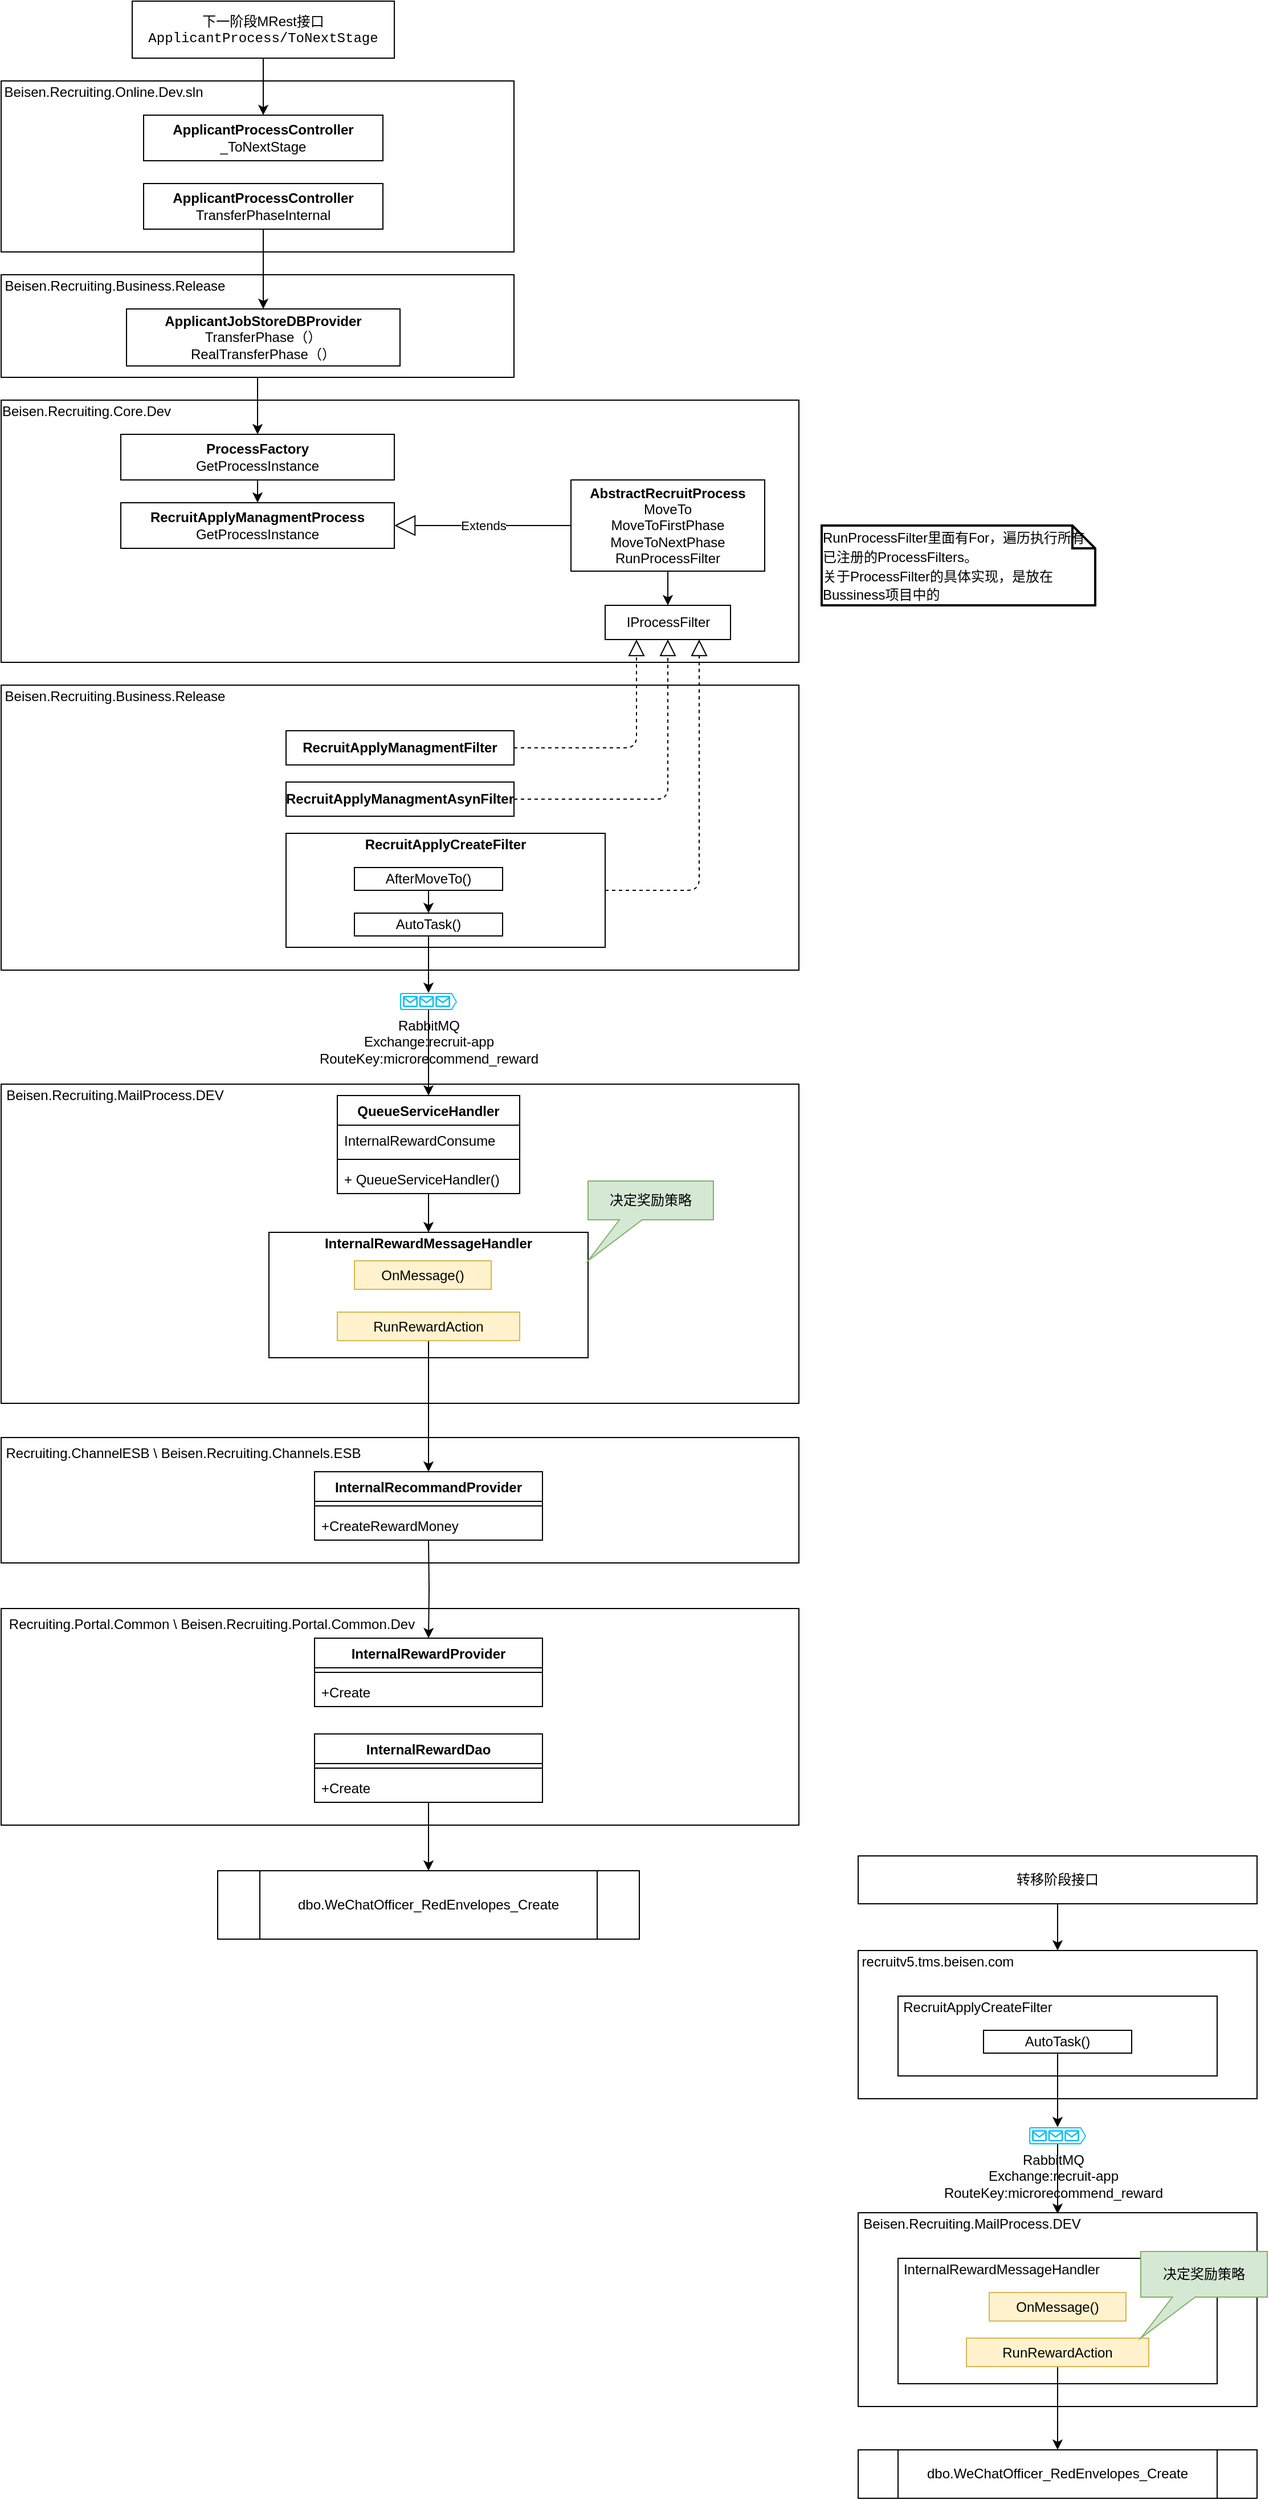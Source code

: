 <mxfile version="13.9.9" type="github">
  <diagram id="znxqZrtz4kE08w6qVu8f" name="Page-1">
    <mxGraphModel dx="1409" dy="839" grid="0" gridSize="10" guides="1" tooltips="1" connect="1" arrows="1" fold="1" page="1" pageScale="1" pageWidth="1654" pageHeight="2336" math="0" shadow="0">
      <root>
        <mxCell id="0" />
        <mxCell id="1" parent="0" />
        <mxCell id="SDlLuCLr8LUadrgbDDv_-16" value="" style="whiteSpace=wrap;html=1;" vertex="1" parent="1">
          <mxGeometry x="1182" y="1800" width="350" height="130" as="geometry" />
        </mxCell>
        <mxCell id="GR9TSndTyU79bXKK3APz-1" value="下一阶段MRest接口&lt;br&gt;&lt;span style=&quot;font-family: &amp;#34;consolas&amp;#34; , &amp;#34;lucida console&amp;#34; , &amp;#34;courier new&amp;#34; , monospace ; text-align: left&quot;&gt;ApplicantProcess/ToNextStage&lt;/span&gt;" style="whiteSpace=wrap;html=1;" parent="1" vertex="1">
          <mxGeometry x="545" y="90" width="230" height="50" as="geometry" />
        </mxCell>
        <mxCell id="GR9TSndTyU79bXKK3APz-2" value="" style="whiteSpace=wrap;html=1;" parent="1" vertex="1">
          <mxGeometry x="430" y="160" width="450" height="150" as="geometry" />
        </mxCell>
        <mxCell id="GR9TSndTyU79bXKK3APz-3" value="Beisen.Recruiting.Online.Dev.sln" style="text;html=1;strokeColor=none;fillColor=none;align=center;verticalAlign=middle;whiteSpace=wrap;" parent="1" vertex="1">
          <mxGeometry x="430" y="160" width="180" height="20" as="geometry" />
        </mxCell>
        <mxCell id="GR9TSndTyU79bXKK3APz-4" value="&lt;b&gt;ApplicantProcessController&lt;/b&gt;&lt;br&gt;_ToNextStage" style="whiteSpace=wrap;html=1;" parent="1" vertex="1">
          <mxGeometry x="555" y="190" width="210" height="40" as="geometry" />
        </mxCell>
        <mxCell id="GR9TSndTyU79bXKK3APz-5" value="&lt;b&gt;ApplicantProcessController&lt;/b&gt;&lt;br&gt;TransferPhaseInternal" style="whiteSpace=wrap;html=1;" parent="1" vertex="1">
          <mxGeometry x="555" y="250" width="210" height="40" as="geometry" />
        </mxCell>
        <mxCell id="GR9TSndTyU79bXKK3APz-6" value="" style="whiteSpace=wrap;html=1;" parent="1" vertex="1">
          <mxGeometry x="430" y="330" width="450" height="90" as="geometry" />
        </mxCell>
        <mxCell id="GR9TSndTyU79bXKK3APz-7" value="Beisen.Recruiting.Business.Release" style="text;html=1;strokeColor=none;fillColor=none;align=center;verticalAlign=middle;whiteSpace=wrap;" parent="1" vertex="1">
          <mxGeometry x="430" y="330" width="200" height="20" as="geometry" />
        </mxCell>
        <mxCell id="GR9TSndTyU79bXKK3APz-8" value="&lt;b&gt;ApplicantJobStoreDBProvider&lt;/b&gt;&lt;br&gt;TransferPhase（）&lt;br&gt;RealTransferPhase（）" style="whiteSpace=wrap;html=1;" parent="1" vertex="1">
          <mxGeometry x="540" y="360" width="240" height="50" as="geometry" />
        </mxCell>
        <mxCell id="GR9TSndTyU79bXKK3APz-9" value="" style="whiteSpace=wrap;html=1;" parent="1" vertex="1">
          <mxGeometry x="430" y="440" width="700" height="230" as="geometry" />
        </mxCell>
        <mxCell id="GR9TSndTyU79bXKK3APz-10" value="Beisen.Recruiting.Core.Dev" style="text;html=1;strokeColor=none;fillColor=none;align=center;verticalAlign=middle;whiteSpace=wrap;" parent="1" vertex="1">
          <mxGeometry x="430" y="440" width="150" height="20" as="geometry" />
        </mxCell>
        <mxCell id="GR9TSndTyU79bXKK3APz-47" style="edgeStyle=orthogonalEdgeStyle;orthogonalLoop=1;jettySize=auto;html=1;exitX=0.5;exitY=1;exitDx=0;exitDy=0;entryX=0.5;entryY=0;entryDx=0;entryDy=0;" parent="1" source="GR9TSndTyU79bXKK3APz-11" target="GR9TSndTyU79bXKK3APz-12" edge="1">
          <mxGeometry relative="1" as="geometry" />
        </mxCell>
        <mxCell id="GR9TSndTyU79bXKK3APz-11" value="&lt;b&gt;ProcessFactory&lt;/b&gt;&lt;br&gt;GetProcessInstance" style="whiteSpace=wrap;html=1;" parent="1" vertex="1">
          <mxGeometry x="535" y="470" width="240" height="40" as="geometry" />
        </mxCell>
        <mxCell id="GR9TSndTyU79bXKK3APz-12" value="&lt;b&gt;RecruitApplyManagmentProcess&lt;/b&gt;&lt;br&gt;GetProcessInstance" style="whiteSpace=wrap;html=1;" parent="1" vertex="1">
          <mxGeometry x="535" y="530" width="240" height="40" as="geometry" />
        </mxCell>
        <mxCell id="GR9TSndTyU79bXKK3APz-16" style="edgeStyle=orthogonalEdgeStyle;orthogonalLoop=1;jettySize=auto;html=1;exitX=0.5;exitY=1;exitDx=0;exitDy=0;entryX=0.5;entryY=0;entryDx=0;entryDy=0;" parent="1" source="GR9TSndTyU79bXKK3APz-13" target="GR9TSndTyU79bXKK3APz-15" edge="1">
          <mxGeometry relative="1" as="geometry" />
        </mxCell>
        <mxCell id="GR9TSndTyU79bXKK3APz-13" value="&lt;b&gt;AbstractRecruitProcess&lt;br&gt;&lt;/b&gt;MoveTo&lt;br&gt;MoveToFirstPhase&lt;br&gt;MoveToNextPhase&lt;br&gt;RunProcessFilter" style="whiteSpace=wrap;html=1;" parent="1" vertex="1">
          <mxGeometry x="930" y="510" width="170" height="80" as="geometry" />
        </mxCell>
        <mxCell id="GR9TSndTyU79bXKK3APz-14" value="Extends" style="endArrow=block;endSize=16;endFill=0;html=1;entryX=1;entryY=0.5;entryDx=0;entryDy=0;exitX=0;exitY=0.5;exitDx=0;exitDy=0;" parent="1" source="GR9TSndTyU79bXKK3APz-13" target="GR9TSndTyU79bXKK3APz-12" edge="1">
          <mxGeometry width="160" relative="1" as="geometry">
            <mxPoint x="190" y="550" as="sourcePoint" />
            <mxPoint x="350" y="550" as="targetPoint" />
          </mxGeometry>
        </mxCell>
        <mxCell id="GR9TSndTyU79bXKK3APz-15" value="IProcessFilter" style="html=1;" parent="1" vertex="1">
          <mxGeometry x="960" y="620" width="110" height="30" as="geometry" />
        </mxCell>
        <mxCell id="GR9TSndTyU79bXKK3APz-17" value="&lt;div style=&quot;text-align: left&quot;&gt;&lt;span style=&quot;font-size: 12px ; color: rgb(0 , 0 , 0)&quot;&gt;RunProcessFilter里面有For，遍历执行所有已注册的ProcessFilters。&lt;/span&gt;&lt;/div&gt;&lt;font color=&quot;#000000&quot;&gt;&lt;div style=&quot;text-align: left&quot;&gt;&lt;span style=&quot;font-size: 12px&quot;&gt;关于ProcessFilter的具体实现，是放在Bussiness项目中的&lt;/span&gt;&lt;/div&gt;&lt;/font&gt;" style="shape=note;strokeWidth=2;fontSize=14;size=20;whiteSpace=wrap;html=1;" parent="1" vertex="1">
          <mxGeometry x="1150" y="550" width="240" height="70" as="geometry" />
        </mxCell>
        <mxCell id="GR9TSndTyU79bXKK3APz-18" value="" style="whiteSpace=wrap;html=1;" parent="1" vertex="1">
          <mxGeometry x="430" y="690" width="700" height="250" as="geometry" />
        </mxCell>
        <mxCell id="GR9TSndTyU79bXKK3APz-19" value="Beisen.Recruiting.Business.Release" style="text;html=1;strokeColor=none;fillColor=none;align=center;verticalAlign=middle;whiteSpace=wrap;" parent="1" vertex="1">
          <mxGeometry x="430" y="690" width="200" height="20" as="geometry" />
        </mxCell>
        <mxCell id="GR9TSndTyU79bXKK3APz-20" value="&lt;span&gt;&lt;b&gt;RecruitApplyManagmentAsynFilter&lt;/b&gt;&lt;/span&gt;" style="whiteSpace=wrap;html=1;" parent="1" vertex="1">
          <mxGeometry x="680" y="775" width="200" height="30" as="geometry" />
        </mxCell>
        <mxCell id="GR9TSndTyU79bXKK3APz-21" value="&lt;b&gt;RecruitApplyManagmentFilter&lt;/b&gt;" style="whiteSpace=wrap;html=1;" parent="1" vertex="1">
          <mxGeometry x="680" y="730" width="200" height="30" as="geometry" />
        </mxCell>
        <mxCell id="GR9TSndTyU79bXKK3APz-22" value="" style="whiteSpace=wrap;html=1;" parent="1" vertex="1">
          <mxGeometry x="680" y="820" width="280" height="100" as="geometry" />
        </mxCell>
        <mxCell id="GR9TSndTyU79bXKK3APz-23" value="" style="endArrow=block;dashed=1;endFill=0;endSize=12;html=1;exitX=1;exitY=0.5;exitDx=0;exitDy=0;entryX=0.25;entryY=1;entryDx=0;entryDy=0;edgeStyle=orthogonalEdgeStyle;" parent="1" source="GR9TSndTyU79bXKK3APz-21" target="GR9TSndTyU79bXKK3APz-15" edge="1">
          <mxGeometry width="160" relative="1" as="geometry">
            <mxPoint x="970" y="860" as="sourcePoint" />
            <mxPoint x="1130" y="860" as="targetPoint" />
          </mxGeometry>
        </mxCell>
        <mxCell id="GR9TSndTyU79bXKK3APz-24" value="" style="endArrow=block;dashed=1;endFill=0;endSize=12;html=1;exitX=1;exitY=0.5;exitDx=0;exitDy=0;edgeStyle=orthogonalEdgeStyle;entryX=0.5;entryY=1;entryDx=0;entryDy=0;" parent="1" source="GR9TSndTyU79bXKK3APz-20" target="GR9TSndTyU79bXKK3APz-15" edge="1">
          <mxGeometry width="160" relative="1" as="geometry">
            <mxPoint x="970" y="875" as="sourcePoint" />
            <mxPoint x="1180" y="820" as="targetPoint" />
          </mxGeometry>
        </mxCell>
        <mxCell id="GR9TSndTyU79bXKK3APz-25" value="" style="endArrow=block;dashed=1;endFill=0;endSize=12;html=1;exitX=1;exitY=0.5;exitDx=0;exitDy=0;entryX=0.75;entryY=1;entryDx=0;entryDy=0;edgeStyle=orthogonalEdgeStyle;" parent="1" source="GR9TSndTyU79bXKK3APz-22" target="GR9TSndTyU79bXKK3APz-15" edge="1">
          <mxGeometry width="160" relative="1" as="geometry">
            <mxPoint x="980" y="885" as="sourcePoint" />
            <mxPoint x="1035" y="780" as="targetPoint" />
          </mxGeometry>
        </mxCell>
        <mxCell id="GR9TSndTyU79bXKK3APz-27" value="&lt;b&gt;RecruitApplyCreateFilter&lt;/b&gt;" style="text;html=1;strokeColor=none;fillColor=none;align=center;verticalAlign=middle;whiteSpace=wrap;" parent="1" vertex="1">
          <mxGeometry x="740" y="820" width="160" height="20" as="geometry" />
        </mxCell>
        <mxCell id="GR9TSndTyU79bXKK3APz-31" style="edgeStyle=orthogonalEdgeStyle;orthogonalLoop=1;jettySize=auto;html=1;exitX=0.5;exitY=1;exitDx=0;exitDy=0;" parent="1" source="GR9TSndTyU79bXKK3APz-28" edge="1">
          <mxGeometry relative="1" as="geometry">
            <mxPoint x="805" y="890" as="targetPoint" />
          </mxGeometry>
        </mxCell>
        <mxCell id="GR9TSndTyU79bXKK3APz-28" value="AfterMoveTo()" style="whiteSpace=wrap;html=1;" parent="1" vertex="1">
          <mxGeometry x="740" y="850" width="130" height="20" as="geometry" />
        </mxCell>
        <mxCell id="GR9TSndTyU79bXKK3APz-34" style="edgeStyle=orthogonalEdgeStyle;orthogonalLoop=1;jettySize=auto;html=1;exitX=0.5;exitY=1;exitDx=0;exitDy=0;entryX=0.5;entryY=0;entryDx=0;entryDy=0;entryPerimeter=0;" parent="1" source="GR9TSndTyU79bXKK3APz-30" target="GR9TSndTyU79bXKK3APz-33" edge="1">
          <mxGeometry relative="1" as="geometry" />
        </mxCell>
        <mxCell id="GR9TSndTyU79bXKK3APz-30" value="AutoTask()" style="whiteSpace=wrap;html=1;" parent="1" vertex="1">
          <mxGeometry x="740" y="890" width="130" height="20" as="geometry" />
        </mxCell>
        <mxCell id="GR9TSndTyU79bXKK3APz-33" value="RabbitMQ&lt;br&gt;Exchange:recruit-app&lt;br&gt;RouteKey:microrecommend_reward" style="verticalLabelPosition=bottom;html=1;verticalAlign=top;align=center;strokeColor=none;shape=mxgraph.azure.queue_generic;pointerEvents=1;" parent="1" vertex="1">
          <mxGeometry x="780" y="960" width="50" height="15" as="geometry" />
        </mxCell>
        <mxCell id="GR9TSndTyU79bXKK3APz-35" value="" style="whiteSpace=wrap;html=1;" parent="1" vertex="1">
          <mxGeometry x="430" y="1040" width="700" height="280" as="geometry" />
        </mxCell>
        <mxCell id="GR9TSndTyU79bXKK3APz-36" value="Beisen.Recruiting.MailProcess.DEV" style="text;html=1;strokeColor=none;fillColor=none;align=center;verticalAlign=middle;whiteSpace=wrap;" parent="1" vertex="1">
          <mxGeometry x="430" y="1040" width="200" height="20" as="geometry" />
        </mxCell>
        <mxCell id="GR9TSndTyU79bXKK3APz-43" value="&lt;br&gt;" style="html=1;" parent="1" vertex="1">
          <mxGeometry x="665" y="1170" width="280" height="110" as="geometry" />
        </mxCell>
        <mxCell id="GR9TSndTyU79bXKK3APz-44" style="edgeStyle=orthogonalEdgeStyle;orthogonalLoop=1;jettySize=auto;html=1;exitX=0.5;exitY=1;exitDx=0;exitDy=0;exitPerimeter=0;entryX=0.5;entryY=0;entryDx=0;entryDy=0;" parent="1" source="GR9TSndTyU79bXKK3APz-33" target="GR9TSndTyU79bXKK3APz-39" edge="1">
          <mxGeometry relative="1" as="geometry" />
        </mxCell>
        <mxCell id="GR9TSndTyU79bXKK3APz-45" value="" style="edgeStyle=orthogonalEdgeStyle;orthogonalLoop=1;jettySize=auto;html=1;" parent="1" source="GR9TSndTyU79bXKK3APz-39" target="GR9TSndTyU79bXKK3APz-43" edge="1">
          <mxGeometry relative="1" as="geometry" />
        </mxCell>
        <mxCell id="GR9TSndTyU79bXKK3APz-39" value="QueueServiceHandler" style="swimlane;fontStyle=1;align=center;verticalAlign=top;childLayout=stackLayout;horizontal=1;startSize=26;horizontalStack=0;resizeParent=1;resizeParentMax=0;resizeLast=0;collapsible=1;marginBottom=0;" parent="1" vertex="1">
          <mxGeometry x="725" y="1050" width="160" height="86" as="geometry" />
        </mxCell>
        <mxCell id="GR9TSndTyU79bXKK3APz-40" value="InternalRewardConsume" style="text;strokeColor=none;fillColor=none;align=left;verticalAlign=top;spacingLeft=4;spacingRight=4;overflow=hidden;rotatable=0;points=[[0,0.5],[1,0.5]];portConstraint=eastwest;" parent="GR9TSndTyU79bXKK3APz-39" vertex="1">
          <mxGeometry y="26" width="160" height="26" as="geometry" />
        </mxCell>
        <mxCell id="GR9TSndTyU79bXKK3APz-41" value="" style="line;strokeWidth=1;fillColor=none;align=left;verticalAlign=middle;spacingTop=-1;spacingLeft=3;spacingRight=3;rotatable=0;labelPosition=right;points=[];portConstraint=eastwest;" parent="GR9TSndTyU79bXKK3APz-39" vertex="1">
          <mxGeometry y="52" width="160" height="8" as="geometry" />
        </mxCell>
        <mxCell id="GR9TSndTyU79bXKK3APz-42" value="+ QueueServiceHandler()" style="text;strokeColor=none;fillColor=none;align=left;verticalAlign=top;spacingLeft=4;spacingRight=4;overflow=hidden;rotatable=0;points=[[0,0.5],[1,0.5]];portConstraint=eastwest;" parent="GR9TSndTyU79bXKK3APz-39" vertex="1">
          <mxGeometry y="60" width="160" height="26" as="geometry" />
        </mxCell>
        <mxCell id="GR9TSndTyU79bXKK3APz-48" style="edgeStyle=orthogonalEdgeStyle;orthogonalLoop=1;jettySize=auto;html=1;exitX=0.5;exitY=1;exitDx=0;exitDy=0;entryX=0.5;entryY=0;entryDx=0;entryDy=0;" parent="1" source="GR9TSndTyU79bXKK3APz-5" target="GR9TSndTyU79bXKK3APz-8" edge="1">
          <mxGeometry relative="1" as="geometry" />
        </mxCell>
        <mxCell id="GR9TSndTyU79bXKK3APz-49" value="" style="html=1;" parent="1" vertex="1">
          <mxGeometry x="430" y="1350" width="700" height="110" as="geometry" />
        </mxCell>
        <mxCell id="GR9TSndTyU79bXKK3APz-50" value="Recruiting.ChannelESB \ Beisen.Recruiting.Channels.ESB" style="text;align=center;fontStyle=0;verticalAlign=middle;spacingLeft=3;spacingRight=3;strokeColor=none;rotatable=0;points=[[0,0.5],[1,0.5]];portConstraint=eastwest;" parent="1" vertex="1">
          <mxGeometry x="430" y="1350" width="320" height="26" as="geometry" />
        </mxCell>
        <mxCell id="NxPdzSMRNZK8Bt3Fetg3-1" value="&lt;b&gt;InternalRewardMessageHandler&lt;/b&gt;" style="text;html=1;strokeColor=none;fillColor=none;align=center;verticalAlign=middle;whiteSpace=wrap;" parent="1" vertex="1">
          <mxGeometry x="685" y="1170" width="240" height="20" as="geometry" />
        </mxCell>
        <mxCell id="NxPdzSMRNZK8Bt3Fetg3-2" value="OnMessage()" style="whiteSpace=wrap;html=1;fillColor=#fff2cc;strokeColor=#d6b656;" parent="1" vertex="1">
          <mxGeometry x="740" y="1195" width="120" height="25" as="geometry" />
        </mxCell>
        <mxCell id="3kUYyvX7TK8sNYkam1Sv-15" style="edgeStyle=orthogonalEdgeStyle;rounded=0;orthogonalLoop=1;jettySize=auto;html=1;exitX=0.5;exitY=1;exitDx=0;exitDy=0;" parent="1" source="NxPdzSMRNZK8Bt3Fetg3-3" target="3kUYyvX7TK8sNYkam1Sv-1" edge="1">
          <mxGeometry relative="1" as="geometry" />
        </mxCell>
        <mxCell id="NxPdzSMRNZK8Bt3Fetg3-3" value="RunRewardAction" style="whiteSpace=wrap;html=1;fillColor=#fff2cc;strokeColor=#d6b656;" parent="1" vertex="1">
          <mxGeometry x="725" y="1240" width="160" height="25" as="geometry" />
        </mxCell>
        <mxCell id="GR9TSndTyU79bXKK3APz-46" style="edgeStyle=orthogonalEdgeStyle;orthogonalLoop=1;jettySize=auto;html=1;exitX=0.5;exitY=1;exitDx=0;exitDy=0;" parent="1" source="GR9TSndTyU79bXKK3APz-6" target="GR9TSndTyU79bXKK3APz-11" edge="1">
          <mxGeometry relative="1" as="geometry" />
        </mxCell>
        <mxCell id="3kUYyvX7TK8sNYkam1Sv-1" value="InternalRecommandProvider" style="swimlane;fontStyle=1;align=center;verticalAlign=top;childLayout=stackLayout;horizontal=1;startSize=26;horizontalStack=0;resizeParent=1;resizeParentMax=0;resizeLast=0;collapsible=1;marginBottom=0;" parent="1" vertex="1">
          <mxGeometry x="705" y="1380" width="200" height="60" as="geometry" />
        </mxCell>
        <mxCell id="3kUYyvX7TK8sNYkam1Sv-3" value="" style="line;strokeWidth=1;fillColor=none;align=left;verticalAlign=middle;spacingTop=-1;spacingLeft=3;spacingRight=3;rotatable=0;labelPosition=right;points=[];portConstraint=eastwest;" parent="3kUYyvX7TK8sNYkam1Sv-1" vertex="1">
          <mxGeometry y="26" width="200" height="8" as="geometry" />
        </mxCell>
        <mxCell id="3kUYyvX7TK8sNYkam1Sv-4" value="+CreateRewardMoney" style="text;strokeColor=none;fillColor=none;align=left;verticalAlign=top;spacingLeft=4;spacingRight=4;overflow=hidden;rotatable=0;points=[[0,0.5],[1,0.5]];portConstraint=eastwest;" parent="3kUYyvX7TK8sNYkam1Sv-1" vertex="1">
          <mxGeometry y="34" width="200" height="26" as="geometry" />
        </mxCell>
        <mxCell id="3kUYyvX7TK8sNYkam1Sv-5" value="" style="html=1;" parent="1" vertex="1">
          <mxGeometry x="430" y="1500" width="700" height="190" as="geometry" />
        </mxCell>
        <mxCell id="3kUYyvX7TK8sNYkam1Sv-6" value="Recruiting.Portal.Common \ Beisen.Recruiting.Portal.Common.Dev" style="text;align=center;fontStyle=0;verticalAlign=middle;spacingLeft=3;spacingRight=3;strokeColor=none;rotatable=0;points=[[0,0.5],[1,0.5]];portConstraint=eastwest;" parent="1" vertex="1">
          <mxGeometry x="430" y="1500" width="370" height="26" as="geometry" />
        </mxCell>
        <mxCell id="3kUYyvX7TK8sNYkam1Sv-18" value="" style="edgeStyle=orthogonalEdgeStyle;rounded=0;orthogonalLoop=1;jettySize=auto;html=1;" parent="1" source="3kUYyvX7TK8sNYkam1Sv-10" target="3kUYyvX7TK8sNYkam1Sv-13" edge="1">
          <mxGeometry relative="1" as="geometry" />
        </mxCell>
        <mxCell id="3kUYyvX7TK8sNYkam1Sv-13" value="dbo.WeChatOfficer_RedEnvelopes_Create" style="shape=process;whiteSpace=wrap;html=1;backgroundOutline=1;" parent="1" vertex="1">
          <mxGeometry x="620" y="1730" width="370" height="60" as="geometry" />
        </mxCell>
        <mxCell id="3kUYyvX7TK8sNYkam1Sv-14" style="edgeStyle=orthogonalEdgeStyle;rounded=0;orthogonalLoop=1;jettySize=auto;html=1;exitX=0.5;exitY=1;exitDx=0;exitDy=0;entryX=0.5;entryY=0;entryDx=0;entryDy=0;" parent="1" source="GR9TSndTyU79bXKK3APz-1" target="GR9TSndTyU79bXKK3APz-4" edge="1">
          <mxGeometry relative="1" as="geometry" />
        </mxCell>
        <mxCell id="3kUYyvX7TK8sNYkam1Sv-16" style="edgeStyle=orthogonalEdgeStyle;rounded=0;orthogonalLoop=1;jettySize=auto;html=1;entryX=0.5;entryY=0;entryDx=0;entryDy=0;" parent="1" target="3kUYyvX7TK8sNYkam1Sv-7" edge="1">
          <mxGeometry relative="1" as="geometry">
            <mxPoint x="805" y="1440" as="sourcePoint" />
          </mxGeometry>
        </mxCell>
        <mxCell id="3kUYyvX7TK8sNYkam1Sv-7" value="InternalRewardProvider" style="swimlane;fontStyle=1;align=center;verticalAlign=top;childLayout=stackLayout;horizontal=1;startSize=26;horizontalStack=0;resizeParent=1;resizeParentMax=0;resizeLast=0;collapsible=1;marginBottom=0;" parent="1" vertex="1">
          <mxGeometry x="705" y="1526" width="200" height="60" as="geometry" />
        </mxCell>
        <mxCell id="3kUYyvX7TK8sNYkam1Sv-8" value="" style="line;strokeWidth=1;fillColor=none;align=left;verticalAlign=middle;spacingTop=-1;spacingLeft=3;spacingRight=3;rotatable=0;labelPosition=right;points=[];portConstraint=eastwest;" parent="3kUYyvX7TK8sNYkam1Sv-7" vertex="1">
          <mxGeometry y="26" width="200" height="8" as="geometry" />
        </mxCell>
        <mxCell id="3kUYyvX7TK8sNYkam1Sv-9" value="+Create" style="text;strokeColor=none;fillColor=none;align=left;verticalAlign=top;spacingLeft=4;spacingRight=4;overflow=hidden;rotatable=0;points=[[0,0.5],[1,0.5]];portConstraint=eastwest;" parent="3kUYyvX7TK8sNYkam1Sv-7" vertex="1">
          <mxGeometry y="34" width="200" height="26" as="geometry" />
        </mxCell>
        <mxCell id="3kUYyvX7TK8sNYkam1Sv-10" value="InternalRewardDao" style="swimlane;fontStyle=1;align=center;verticalAlign=top;childLayout=stackLayout;horizontal=1;startSize=26;horizontalStack=0;resizeParent=1;resizeParentMax=0;resizeLast=0;collapsible=1;marginBottom=0;" parent="1" vertex="1">
          <mxGeometry x="705" y="1610" width="200" height="60" as="geometry" />
        </mxCell>
        <mxCell id="3kUYyvX7TK8sNYkam1Sv-11" value="" style="line;strokeWidth=1;fillColor=none;align=left;verticalAlign=middle;spacingTop=-1;spacingLeft=3;spacingRight=3;rotatable=0;labelPosition=right;points=[];portConstraint=eastwest;" parent="3kUYyvX7TK8sNYkam1Sv-10" vertex="1">
          <mxGeometry y="26" width="200" height="8" as="geometry" />
        </mxCell>
        <mxCell id="3kUYyvX7TK8sNYkam1Sv-12" value="+Create" style="text;strokeColor=none;fillColor=none;align=left;verticalAlign=top;spacingLeft=4;spacingRight=4;overflow=hidden;rotatable=0;points=[[0,0.5],[1,0.5]];portConstraint=eastwest;" parent="3kUYyvX7TK8sNYkam1Sv-10" vertex="1">
          <mxGeometry y="34" width="200" height="26" as="geometry" />
        </mxCell>
        <mxCell id="3kUYyvX7TK8sNYkam1Sv-20" value="决定奖励策略" style="shape=callout;whiteSpace=wrap;html=1;perimeter=calloutPerimeter;size=36;position=0.25;position2=0;fillColor=#d5e8d4;strokeColor=#82b366;" parent="1" vertex="1">
          <mxGeometry x="945" y="1125" width="110" height="70" as="geometry" />
        </mxCell>
        <mxCell id="W0XvF5Tk98zsSoRB1tWw-2" value="" style="verticalLabelPosition=bottom;html=1;verticalAlign=top;align=center;strokeColor=none;fillColor=#00BEF2;shape=mxgraph.azure.queue_generic;pointerEvents=1;" parent="1" vertex="1">
          <mxGeometry x="780" y="960" width="50" height="15" as="geometry" />
        </mxCell>
        <mxCell id="SDlLuCLr8LUadrgbDDv_-50" style="edgeStyle=orthogonalEdgeStyle;rounded=0;orthogonalLoop=1;jettySize=auto;html=1;exitX=0.5;exitY=1;exitDx=0;exitDy=0;fontColor=#000000;entryX=0.5;entryY=0;entryDx=0;entryDy=0;" edge="1" parent="1" source="SDlLuCLr8LUadrgbDDv_-2" target="SDlLuCLr8LUadrgbDDv_-16">
          <mxGeometry relative="1" as="geometry">
            <mxPoint x="1357" y="1798" as="targetPoint" />
          </mxGeometry>
        </mxCell>
        <mxCell id="SDlLuCLr8LUadrgbDDv_-2" value="转移阶段接口" style="whiteSpace=wrap;html=1;" vertex="1" parent="1">
          <mxGeometry x="1182" y="1717" width="350" height="42" as="geometry" />
        </mxCell>
        <mxCell id="SDlLuCLr8LUadrgbDDv_-5" value="recruitv5.tms.beisen.com" style="text;html=1;strokeColor=none;fillColor=none;align=center;verticalAlign=middle;whiteSpace=wrap;rounded=0;fontColor=#000000;" vertex="1" parent="1">
          <mxGeometry x="1182" y="1800" width="140" height="20" as="geometry" />
        </mxCell>
        <mxCell id="SDlLuCLr8LUadrgbDDv_-6" value="" style="whiteSpace=wrap;html=1;" vertex="1" parent="1">
          <mxGeometry x="1217" y="1840" width="280" height="70" as="geometry" />
        </mxCell>
        <mxCell id="SDlLuCLr8LUadrgbDDv_-7" value="RecruitApplyCreateFilter" style="text;html=1;strokeColor=none;fillColor=none;align=center;verticalAlign=middle;whiteSpace=wrap;" vertex="1" parent="1">
          <mxGeometry x="1217" y="1840" width="140" height="20" as="geometry" />
        </mxCell>
        <mxCell id="SDlLuCLr8LUadrgbDDv_-44" style="edgeStyle=orthogonalEdgeStyle;rounded=0;orthogonalLoop=1;jettySize=auto;html=1;exitX=0.5;exitY=1;exitDx=0;exitDy=0;entryX=0.5;entryY=0;entryDx=0;entryDy=0;entryPerimeter=0;fontColor=#000000;" edge="1" parent="1" source="SDlLuCLr8LUadrgbDDv_-11" target="SDlLuCLr8LUadrgbDDv_-13">
          <mxGeometry relative="1" as="geometry" />
        </mxCell>
        <mxCell id="SDlLuCLr8LUadrgbDDv_-11" value="AutoTask()" style="whiteSpace=wrap;html=1;" vertex="1" parent="1">
          <mxGeometry x="1292" y="1870" width="130" height="20" as="geometry" />
        </mxCell>
        <mxCell id="SDlLuCLr8LUadrgbDDv_-12" value="RabbitMQ&lt;br&gt;Exchange:recruit-app&lt;br&gt;RouteKey:microrecommend_reward" style="verticalLabelPosition=bottom;html=1;verticalAlign=top;align=center;strokeColor=none;shape=mxgraph.azure.queue_generic;pointerEvents=1;" vertex="1" parent="1">
          <mxGeometry x="1327.5" y="1955" width="50" height="15" as="geometry" />
        </mxCell>
        <mxCell id="SDlLuCLr8LUadrgbDDv_-45" style="edgeStyle=orthogonalEdgeStyle;rounded=0;orthogonalLoop=1;jettySize=auto;html=1;exitX=0.5;exitY=1;exitDx=0;exitDy=0;exitPerimeter=0;entryX=0.875;entryY=0.05;entryDx=0;entryDy=0;entryPerimeter=0;fontColor=#000000;" edge="1" parent="1" source="SDlLuCLr8LUadrgbDDv_-13" target="SDlLuCLr8LUadrgbDDv_-20">
          <mxGeometry relative="1" as="geometry" />
        </mxCell>
        <mxCell id="SDlLuCLr8LUadrgbDDv_-13" value="" style="verticalLabelPosition=bottom;html=1;verticalAlign=top;align=center;strokeColor=none;fillColor=#00BEF2;shape=mxgraph.azure.queue_generic;pointerEvents=1;" vertex="1" parent="1">
          <mxGeometry x="1332" y="1955" width="50" height="15" as="geometry" />
        </mxCell>
        <mxCell id="SDlLuCLr8LUadrgbDDv_-19" value="" style="rounded=0;whiteSpace=wrap;html=1;fontColor=#000000;" vertex="1" parent="1">
          <mxGeometry x="1182" y="2030" width="350" height="170" as="geometry" />
        </mxCell>
        <mxCell id="SDlLuCLr8LUadrgbDDv_-20" value="Beisen.Recruiting.MailProcess.DEV" style="text;html=1;strokeColor=none;fillColor=none;align=center;verticalAlign=middle;whiteSpace=wrap;" vertex="1" parent="1">
          <mxGeometry x="1182" y="2030" width="200" height="20" as="geometry" />
        </mxCell>
        <mxCell id="SDlLuCLr8LUadrgbDDv_-21" value="&lt;br&gt;" style="html=1;" vertex="1" parent="1">
          <mxGeometry x="1217" y="2070" width="280" height="110" as="geometry" />
        </mxCell>
        <mxCell id="SDlLuCLr8LUadrgbDDv_-23" value="InternalRewardMessageHandler" style="text;html=1;strokeColor=none;fillColor=none;align=center;verticalAlign=middle;whiteSpace=wrap;" vertex="1" parent="1">
          <mxGeometry x="1217" y="2070" width="181.5" height="20" as="geometry" />
        </mxCell>
        <mxCell id="SDlLuCLr8LUadrgbDDv_-24" value="OnMessage()" style="whiteSpace=wrap;html=1;fillColor=#fff2cc;strokeColor=#d6b656;" vertex="1" parent="1">
          <mxGeometry x="1297" y="2100" width="120" height="25" as="geometry" />
        </mxCell>
        <mxCell id="SDlLuCLr8LUadrgbDDv_-47" style="edgeStyle=orthogonalEdgeStyle;rounded=0;orthogonalLoop=1;jettySize=auto;html=1;exitX=0.5;exitY=1;exitDx=0;exitDy=0;entryX=0.5;entryY=0;entryDx=0;entryDy=0;fontColor=#000000;" edge="1" parent="1" source="SDlLuCLr8LUadrgbDDv_-25" target="SDlLuCLr8LUadrgbDDv_-36">
          <mxGeometry relative="1" as="geometry" />
        </mxCell>
        <mxCell id="SDlLuCLr8LUadrgbDDv_-25" value="RunRewardAction" style="whiteSpace=wrap;html=1;fillColor=#fff2cc;strokeColor=#d6b656;" vertex="1" parent="1">
          <mxGeometry x="1277" y="2140" width="160" height="25" as="geometry" />
        </mxCell>
        <mxCell id="SDlLuCLr8LUadrgbDDv_-26" value="决定奖励策略" style="shape=callout;whiteSpace=wrap;html=1;perimeter=calloutPerimeter;size=36;position=0.25;position2=0;fillColor=#d5e8d4;strokeColor=#82b366;" vertex="1" parent="1">
          <mxGeometry x="1430" y="2064" width="111" height="76" as="geometry" />
        </mxCell>
        <mxCell id="SDlLuCLr8LUadrgbDDv_-36" value="dbo.WeChatOfficer_RedEnvelopes_Create" style="shape=process;whiteSpace=wrap;html=1;backgroundOutline=1;" vertex="1" parent="1">
          <mxGeometry x="1182" y="2238" width="350" height="42.5" as="geometry" />
        </mxCell>
      </root>
    </mxGraphModel>
  </diagram>
</mxfile>
